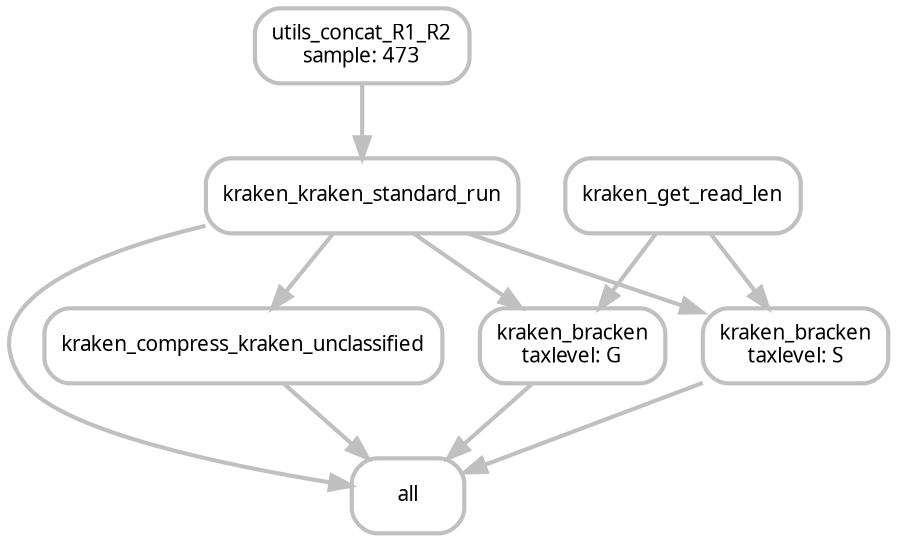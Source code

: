 digraph snakemake_dag {
    graph[bgcolor=white, margin=0];
    node[shape=box, style=rounded, fontname=sans,                 fontsize=10, penwidth=2];
    edge[penwidth=2, color=grey];
	0[label = "all", color = "grey", style="rounded"];
	1[label = "kraken_kraken_standard_run", color = "grey", style="rounded"];
	2[label = "utils_concat_R1_R2\nsample: 473", color = "grey", style="rounded"];
	3[label = "kraken_compress_kraken_unclassified", color = "grey", style="rounded"];
	4[label = "kraken_get_read_len", color = "grey", style="rounded"];
	5[label = "kraken_bracken\ntaxlevel: G", color = "grey", style="rounded"];
	6[label = "kraken_bracken\ntaxlevel: S", color = "grey", style="rounded"];
	1 -> 0
	3 -> 0
	5 -> 0
	6 -> 0
	2 -> 1
	1 -> 3
	4 -> 5
	1 -> 5
	4 -> 6
	1 -> 6
}            
